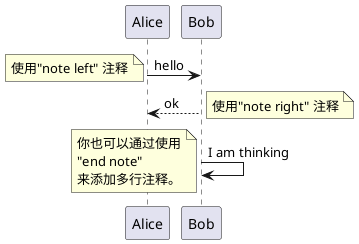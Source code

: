 #给消息添加注释

我们可以通过在消息后面添加 note left 或者 note right 关键词来给消息添加注释。
你也可以通过使用 end note 来添加多行注释。

@startuml
Alice -> Bob: hello
note left: 使用"note left" 注释

Bob --> Alice: ok
note right: 使用"note right" 注释

Bob -> Bob: I am thinking
note left
你也可以通过使用
"end note"
来添加多行注释。
end note

@enduml